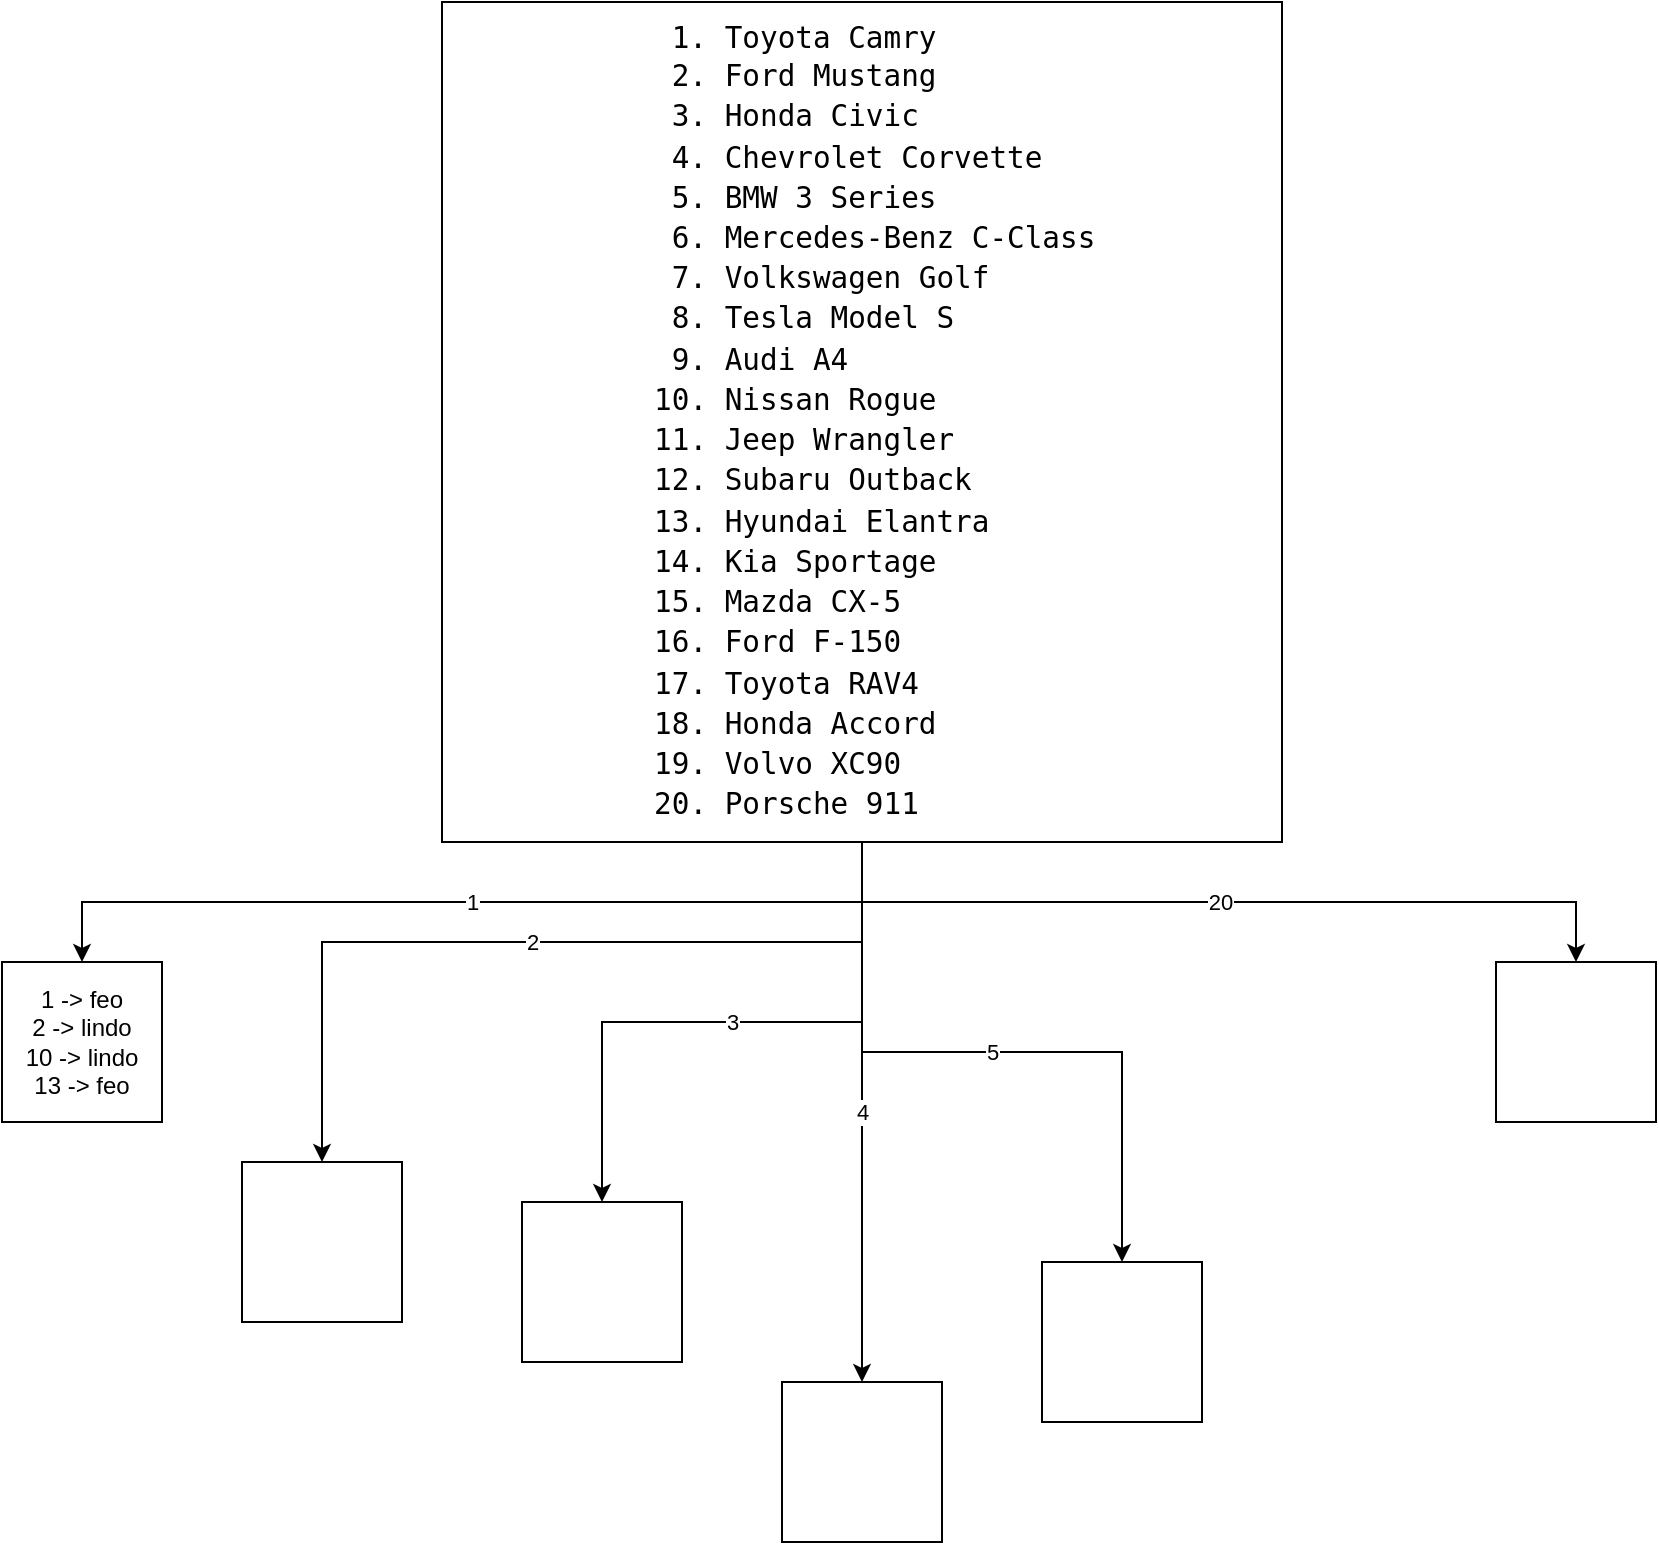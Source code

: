<mxfile version="21.6.1" type="google" pages="4">
  <diagram id="OhxBS4iWR5WVcps4PUAc" name="EJ2">
    <mxGraphModel grid="1" page="1" gridSize="10" guides="1" tooltips="1" connect="1" arrows="1" fold="1" pageScale="1" pageWidth="827" pageHeight="1169" math="0" shadow="0">
      <root>
        <mxCell id="0" />
        <mxCell id="1" parent="0" />
        <mxCell id="9YczjDrWe7ewCyXVETBQ-1" value="1" style="edgeStyle=orthogonalEdgeStyle;rounded=0;orthogonalLoop=1;jettySize=auto;html=1;exitX=0.5;exitY=1;exitDx=0;exitDy=0;" edge="1" parent="1" source="9YczjDrWe7ewCyXVETBQ-7" target="9YczjDrWe7ewCyXVETBQ-8">
          <mxGeometry relative="1" as="geometry" />
        </mxCell>
        <mxCell id="9YczjDrWe7ewCyXVETBQ-2" value="2" style="edgeStyle=orthogonalEdgeStyle;rounded=0;orthogonalLoop=1;jettySize=auto;html=1;exitX=0.5;exitY=1;exitDx=0;exitDy=0;" edge="1" parent="1" source="9YczjDrWe7ewCyXVETBQ-7" target="9YczjDrWe7ewCyXVETBQ-9">
          <mxGeometry relative="1" as="geometry">
            <Array as="points">
              <mxPoint x="430" y="530" />
              <mxPoint x="160" y="530" />
            </Array>
          </mxGeometry>
        </mxCell>
        <mxCell id="9YczjDrWe7ewCyXVETBQ-3" value="3" style="edgeStyle=orthogonalEdgeStyle;rounded=0;orthogonalLoop=1;jettySize=auto;html=1;" edge="1" parent="1" source="9YczjDrWe7ewCyXVETBQ-7" target="9YczjDrWe7ewCyXVETBQ-10">
          <mxGeometry relative="1" as="geometry" />
        </mxCell>
        <mxCell id="9YczjDrWe7ewCyXVETBQ-4" value="4" style="edgeStyle=orthogonalEdgeStyle;rounded=0;orthogonalLoop=1;jettySize=auto;html=1;" edge="1" parent="1" source="9YczjDrWe7ewCyXVETBQ-7" target="9YczjDrWe7ewCyXVETBQ-11">
          <mxGeometry relative="1" as="geometry" />
        </mxCell>
        <mxCell id="9YczjDrWe7ewCyXVETBQ-5" value="20" style="edgeStyle=orthogonalEdgeStyle;rounded=0;orthogonalLoop=1;jettySize=auto;html=1;" edge="1" parent="1" source="9YczjDrWe7ewCyXVETBQ-7" target="9YczjDrWe7ewCyXVETBQ-13">
          <mxGeometry relative="1" as="geometry">
            <Array as="points">
              <mxPoint x="430" y="510" />
              <mxPoint x="787" y="510" />
            </Array>
          </mxGeometry>
        </mxCell>
        <mxCell id="9YczjDrWe7ewCyXVETBQ-6" value="5" style="edgeStyle=orthogonalEdgeStyle;rounded=0;orthogonalLoop=1;jettySize=auto;html=1;" edge="1" parent="1" source="9YczjDrWe7ewCyXVETBQ-7" target="9YczjDrWe7ewCyXVETBQ-12">
          <mxGeometry relative="1" as="geometry" />
        </mxCell>
        <mxCell id="9YczjDrWe7ewCyXVETBQ-7" value="&lt;ol style=&quot;margin-top: 0px; margin-bottom: 0px; padding-inline-start: 48px;&quot;&gt;&lt;li style=&quot;text-align: left; list-style-type: decimal; font-size: 11pt; font-family: &amp;quot;Roboto Mono&amp;quot;, monospace; font-variant-ligatures: normal; font-variant-alternates: normal; font-variant-numeric: normal; font-variant-east-asian: normal; font-variant-position: normal; vertical-align: baseline;&quot; aria-level=&quot;1&quot; dir=&quot;ltr&quot;&gt;Toyota Camry&lt;p style=&quot;line-height: 1.38; text-align: justify; margin-top: 0pt; margin-bottom: 0pt;&quot; role=&quot;presentation&quot; dir=&quot;ltr&quot;&gt;&lt;/p&gt;&lt;/li&gt;&lt;li style=&quot;list-style-type: decimal; font-size: 11pt; font-family: &amp;quot;Roboto Mono&amp;quot;, monospace; font-variant-ligatures: normal; font-variant-alternates: normal; font-variant-numeric: normal; font-variant-east-asian: normal; font-variant-position: normal; vertical-align: baseline;&quot; aria-level=&quot;1&quot; dir=&quot;ltr&quot;&gt;&lt;p style=&quot;line-height: 1.38; text-align: justify; margin-top: 0pt; margin-bottom: 0pt;&quot; role=&quot;presentation&quot; dir=&quot;ltr&quot;&gt;&lt;span style=&quot;font-size: 11pt; font-variant-ligatures: normal; font-variant-alternates: normal; font-variant-numeric: normal; font-variant-east-asian: normal; font-variant-position: normal; vertical-align: baseline;&quot;&gt;Ford Mustang&lt;/span&gt;&lt;/p&gt;&lt;/li&gt;&lt;li style=&quot;list-style-type: decimal; font-size: 11pt; font-family: &amp;quot;Roboto Mono&amp;quot;, monospace; font-variant-ligatures: normal; font-variant-alternates: normal; font-variant-numeric: normal; font-variant-east-asian: normal; font-variant-position: normal; vertical-align: baseline;&quot; aria-level=&quot;1&quot; dir=&quot;ltr&quot;&gt;&lt;p style=&quot;line-height: 1.38; text-align: justify; margin-top: 0pt; margin-bottom: 0pt;&quot; role=&quot;presentation&quot; dir=&quot;ltr&quot;&gt;&lt;span style=&quot;font-size: 11pt; font-variant-ligatures: normal; font-variant-alternates: normal; font-variant-numeric: normal; font-variant-east-asian: normal; font-variant-position: normal; vertical-align: baseline;&quot;&gt;Honda Civic&lt;/span&gt;&lt;/p&gt;&lt;/li&gt;&lt;li style=&quot;list-style-type: decimal; font-size: 11pt; font-family: &amp;quot;Roboto Mono&amp;quot;, monospace; font-variant-ligatures: normal; font-variant-alternates: normal; font-variant-numeric: normal; font-variant-east-asian: normal; font-variant-position: normal; vertical-align: baseline;&quot; aria-level=&quot;1&quot; dir=&quot;ltr&quot;&gt;&lt;p style=&quot;line-height: 1.38; text-align: justify; margin-top: 0pt; margin-bottom: 0pt;&quot; role=&quot;presentation&quot; dir=&quot;ltr&quot;&gt;&lt;span style=&quot;font-size: 11pt; font-variant-ligatures: normal; font-variant-alternates: normal; font-variant-numeric: normal; font-variant-east-asian: normal; font-variant-position: normal; vertical-align: baseline;&quot;&gt;Chevrolet Corvette&lt;/span&gt;&lt;/p&gt;&lt;/li&gt;&lt;li style=&quot;list-style-type: decimal; font-size: 11pt; font-family: &amp;quot;Roboto Mono&amp;quot;, monospace; font-variant-ligatures: normal; font-variant-alternates: normal; font-variant-numeric: normal; font-variant-east-asian: normal; font-variant-position: normal; vertical-align: baseline;&quot; aria-level=&quot;1&quot; dir=&quot;ltr&quot;&gt;&lt;p style=&quot;line-height: 1.38; text-align: justify; margin-top: 0pt; margin-bottom: 0pt;&quot; role=&quot;presentation&quot; dir=&quot;ltr&quot;&gt;&lt;span style=&quot;font-size: 11pt; font-variant-ligatures: normal; font-variant-alternates: normal; font-variant-numeric: normal; font-variant-east-asian: normal; font-variant-position: normal; vertical-align: baseline;&quot;&gt;BMW 3 Series&lt;/span&gt;&lt;/p&gt;&lt;/li&gt;&lt;li style=&quot;list-style-type: decimal; font-size: 11pt; font-family: &amp;quot;Roboto Mono&amp;quot;, monospace; font-variant-ligatures: normal; font-variant-alternates: normal; font-variant-numeric: normal; font-variant-east-asian: normal; font-variant-position: normal; vertical-align: baseline;&quot; aria-level=&quot;1&quot; dir=&quot;ltr&quot;&gt;&lt;p style=&quot;line-height: 1.38; text-align: justify; margin-top: 0pt; margin-bottom: 0pt;&quot; role=&quot;presentation&quot; dir=&quot;ltr&quot;&gt;&lt;span style=&quot;font-size: 11pt; font-variant-ligatures: normal; font-variant-alternates: normal; font-variant-numeric: normal; font-variant-east-asian: normal; font-variant-position: normal; vertical-align: baseline;&quot;&gt;Mercedes-Benz C-Class&lt;/span&gt;&lt;/p&gt;&lt;/li&gt;&lt;li style=&quot;list-style-type: decimal; font-size: 11pt; font-family: &amp;quot;Roboto Mono&amp;quot;, monospace; font-variant-ligatures: normal; font-variant-alternates: normal; font-variant-numeric: normal; font-variant-east-asian: normal; font-variant-position: normal; vertical-align: baseline;&quot; aria-level=&quot;1&quot; dir=&quot;ltr&quot;&gt;&lt;p style=&quot;line-height: 1.38; text-align: justify; margin-top: 0pt; margin-bottom: 0pt;&quot; role=&quot;presentation&quot; dir=&quot;ltr&quot;&gt;&lt;span style=&quot;font-size: 11pt; font-variant-ligatures: normal; font-variant-alternates: normal; font-variant-numeric: normal; font-variant-east-asian: normal; font-variant-position: normal; vertical-align: baseline;&quot;&gt;Volkswagen Golf&lt;/span&gt;&lt;/p&gt;&lt;/li&gt;&lt;li style=&quot;list-style-type: decimal; font-size: 11pt; font-family: &amp;quot;Roboto Mono&amp;quot;, monospace; font-variant-ligatures: normal; font-variant-alternates: normal; font-variant-numeric: normal; font-variant-east-asian: normal; font-variant-position: normal; vertical-align: baseline;&quot; aria-level=&quot;1&quot; dir=&quot;ltr&quot;&gt;&lt;p style=&quot;line-height: 1.38; text-align: justify; margin-top: 0pt; margin-bottom: 0pt;&quot; role=&quot;presentation&quot; dir=&quot;ltr&quot;&gt;&lt;span style=&quot;font-size: 11pt; font-variant-ligatures: normal; font-variant-alternates: normal; font-variant-numeric: normal; font-variant-east-asian: normal; font-variant-position: normal; vertical-align: baseline;&quot;&gt;Tesla Model S&lt;/span&gt;&lt;/p&gt;&lt;/li&gt;&lt;li style=&quot;list-style-type: decimal; font-size: 11pt; font-family: &amp;quot;Roboto Mono&amp;quot;, monospace; font-variant-ligatures: normal; font-variant-alternates: normal; font-variant-numeric: normal; font-variant-east-asian: normal; font-variant-position: normal; vertical-align: baseline;&quot; aria-level=&quot;1&quot; dir=&quot;ltr&quot;&gt;&lt;p style=&quot;line-height: 1.38; text-align: justify; margin-top: 0pt; margin-bottom: 0pt;&quot; role=&quot;presentation&quot; dir=&quot;ltr&quot;&gt;&lt;span style=&quot;font-size: 11pt; font-variant-ligatures: normal; font-variant-alternates: normal; font-variant-numeric: normal; font-variant-east-asian: normal; font-variant-position: normal; vertical-align: baseline;&quot;&gt;Audi A4&lt;/span&gt;&lt;/p&gt;&lt;/li&gt;&lt;li style=&quot;list-style-type: decimal; font-size: 11pt; font-family: &amp;quot;Roboto Mono&amp;quot;, monospace; font-variant-ligatures: normal; font-variant-alternates: normal; font-variant-numeric: normal; font-variant-east-asian: normal; font-variant-position: normal; vertical-align: baseline;&quot; aria-level=&quot;1&quot; dir=&quot;ltr&quot;&gt;&lt;p style=&quot;line-height: 1.38; text-align: justify; margin-top: 0pt; margin-bottom: 0pt;&quot; role=&quot;presentation&quot; dir=&quot;ltr&quot;&gt;&lt;span style=&quot;font-size: 11pt; font-variant-ligatures: normal; font-variant-alternates: normal; font-variant-numeric: normal; font-variant-east-asian: normal; font-variant-position: normal; vertical-align: baseline;&quot;&gt;Nissan Rogue&lt;/span&gt;&lt;/p&gt;&lt;/li&gt;&lt;li style=&quot;list-style-type: decimal; font-size: 11pt; font-family: &amp;quot;Roboto Mono&amp;quot;, monospace; font-variant-ligatures: normal; font-variant-alternates: normal; font-variant-numeric: normal; font-variant-east-asian: normal; font-variant-position: normal; vertical-align: baseline;&quot; aria-level=&quot;1&quot; dir=&quot;ltr&quot;&gt;&lt;p style=&quot;line-height: 1.38; text-align: justify; margin-top: 0pt; margin-bottom: 0pt;&quot; role=&quot;presentation&quot; dir=&quot;ltr&quot;&gt;&lt;span style=&quot;font-size: 11pt; font-variant-ligatures: normal; font-variant-alternates: normal; font-variant-numeric: normal; font-variant-east-asian: normal; font-variant-position: normal; vertical-align: baseline;&quot;&gt;Jeep Wrangler&lt;/span&gt;&lt;/p&gt;&lt;/li&gt;&lt;li style=&quot;list-style-type: decimal; font-size: 11pt; font-family: &amp;quot;Roboto Mono&amp;quot;, monospace; font-variant-ligatures: normal; font-variant-alternates: normal; font-variant-numeric: normal; font-variant-east-asian: normal; font-variant-position: normal; vertical-align: baseline;&quot; aria-level=&quot;1&quot; dir=&quot;ltr&quot;&gt;&lt;p style=&quot;line-height: 1.38; text-align: justify; margin-top: 0pt; margin-bottom: 0pt;&quot; role=&quot;presentation&quot; dir=&quot;ltr&quot;&gt;&lt;span style=&quot;font-size: 11pt; font-variant-ligatures: normal; font-variant-alternates: normal; font-variant-numeric: normal; font-variant-east-asian: normal; font-variant-position: normal; vertical-align: baseline;&quot;&gt;Subaru Outback&lt;/span&gt;&lt;/p&gt;&lt;/li&gt;&lt;li style=&quot;list-style-type: decimal; font-size: 11pt; font-family: &amp;quot;Roboto Mono&amp;quot;, monospace; font-variant-ligatures: normal; font-variant-alternates: normal; font-variant-numeric: normal; font-variant-east-asian: normal; font-variant-position: normal; vertical-align: baseline;&quot; aria-level=&quot;1&quot; dir=&quot;ltr&quot;&gt;&lt;p style=&quot;line-height: 1.38; text-align: justify; margin-top: 0pt; margin-bottom: 0pt;&quot; role=&quot;presentation&quot; dir=&quot;ltr&quot;&gt;&lt;span style=&quot;font-size: 11pt; font-variant-ligatures: normal; font-variant-alternates: normal; font-variant-numeric: normal; font-variant-east-asian: normal; font-variant-position: normal; vertical-align: baseline;&quot;&gt;Hyundai Elantra&lt;/span&gt;&lt;/p&gt;&lt;/li&gt;&lt;li style=&quot;list-style-type: decimal; font-size: 11pt; font-family: &amp;quot;Roboto Mono&amp;quot;, monospace; font-variant-ligatures: normal; font-variant-alternates: normal; font-variant-numeric: normal; font-variant-east-asian: normal; font-variant-position: normal; vertical-align: baseline;&quot; aria-level=&quot;1&quot; dir=&quot;ltr&quot;&gt;&lt;p style=&quot;line-height: 1.38; text-align: justify; margin-top: 0pt; margin-bottom: 0pt;&quot; role=&quot;presentation&quot; dir=&quot;ltr&quot;&gt;&lt;span style=&quot;font-size: 11pt; font-variant-ligatures: normal; font-variant-alternates: normal; font-variant-numeric: normal; font-variant-east-asian: normal; font-variant-position: normal; vertical-align: baseline;&quot;&gt;Kia Sportage&lt;/span&gt;&lt;/p&gt;&lt;/li&gt;&lt;li style=&quot;list-style-type: decimal; font-size: 11pt; font-family: &amp;quot;Roboto Mono&amp;quot;, monospace; font-variant-ligatures: normal; font-variant-alternates: normal; font-variant-numeric: normal; font-variant-east-asian: normal; font-variant-position: normal; vertical-align: baseline;&quot; aria-level=&quot;1&quot; dir=&quot;ltr&quot;&gt;&lt;p style=&quot;line-height: 1.38; text-align: justify; margin-top: 0pt; margin-bottom: 0pt;&quot; role=&quot;presentation&quot; dir=&quot;ltr&quot;&gt;&lt;span style=&quot;font-size: 11pt; font-variant-ligatures: normal; font-variant-alternates: normal; font-variant-numeric: normal; font-variant-east-asian: normal; font-variant-position: normal; vertical-align: baseline;&quot;&gt;Mazda CX-5&lt;/span&gt;&lt;/p&gt;&lt;/li&gt;&lt;li style=&quot;list-style-type: decimal; font-size: 11pt; font-family: &amp;quot;Roboto Mono&amp;quot;, monospace; font-variant-ligatures: normal; font-variant-alternates: normal; font-variant-numeric: normal; font-variant-east-asian: normal; font-variant-position: normal; vertical-align: baseline;&quot; aria-level=&quot;1&quot; dir=&quot;ltr&quot;&gt;&lt;p style=&quot;line-height: 1.38; text-align: justify; margin-top: 0pt; margin-bottom: 0pt;&quot; role=&quot;presentation&quot; dir=&quot;ltr&quot;&gt;&lt;span style=&quot;font-size: 11pt; font-variant-ligatures: normal; font-variant-alternates: normal; font-variant-numeric: normal; font-variant-east-asian: normal; font-variant-position: normal; vertical-align: baseline;&quot;&gt;Ford F-150&lt;/span&gt;&lt;/p&gt;&lt;/li&gt;&lt;li style=&quot;list-style-type: decimal; font-size: 11pt; font-family: &amp;quot;Roboto Mono&amp;quot;, monospace; font-variant-ligatures: normal; font-variant-alternates: normal; font-variant-numeric: normal; font-variant-east-asian: normal; font-variant-position: normal; vertical-align: baseline;&quot; aria-level=&quot;1&quot; dir=&quot;ltr&quot;&gt;&lt;p style=&quot;line-height: 1.38; text-align: justify; margin-top: 0pt; margin-bottom: 0pt;&quot; role=&quot;presentation&quot; dir=&quot;ltr&quot;&gt;&lt;span style=&quot;font-size: 11pt; font-variant-ligatures: normal; font-variant-alternates: normal; font-variant-numeric: normal; font-variant-east-asian: normal; font-variant-position: normal; vertical-align: baseline;&quot;&gt;Toyota RAV4&lt;/span&gt;&lt;/p&gt;&lt;/li&gt;&lt;li style=&quot;list-style-type: decimal; font-size: 11pt; font-family: &amp;quot;Roboto Mono&amp;quot;, monospace; font-variant-ligatures: normal; font-variant-alternates: normal; font-variant-numeric: normal; font-variant-east-asian: normal; font-variant-position: normal; vertical-align: baseline;&quot; aria-level=&quot;1&quot; dir=&quot;ltr&quot;&gt;&lt;p style=&quot;line-height: 1.38; text-align: justify; margin-top: 0pt; margin-bottom: 0pt;&quot; role=&quot;presentation&quot; dir=&quot;ltr&quot;&gt;&lt;span style=&quot;font-size: 11pt; font-variant-ligatures: normal; font-variant-alternates: normal; font-variant-numeric: normal; font-variant-east-asian: normal; font-variant-position: normal; vertical-align: baseline;&quot;&gt;Honda Accord&lt;/span&gt;&lt;/p&gt;&lt;/li&gt;&lt;li style=&quot;list-style-type: decimal; font-size: 11pt; font-family: &amp;quot;Roboto Mono&amp;quot;, monospace; font-variant-ligatures: normal; font-variant-alternates: normal; font-variant-numeric: normal; font-variant-east-asian: normal; font-variant-position: normal; vertical-align: baseline;&quot; aria-level=&quot;1&quot; dir=&quot;ltr&quot;&gt;&lt;p style=&quot;line-height: 1.38; text-align: justify; margin-top: 0pt; margin-bottom: 0pt;&quot; role=&quot;presentation&quot; dir=&quot;ltr&quot;&gt;&lt;span style=&quot;font-size: 11pt; font-variant-ligatures: normal; font-variant-alternates: normal; font-variant-numeric: normal; font-variant-east-asian: normal; font-variant-position: normal; vertical-align: baseline;&quot;&gt;Volvo XC90&lt;/span&gt;&lt;/p&gt;&lt;/li&gt;&lt;li style=&quot;list-style-type: decimal; font-size: 11pt; font-family: &amp;quot;Roboto Mono&amp;quot;, monospace; font-variant-ligatures: normal; font-variant-alternates: normal; font-variant-numeric: normal; font-variant-east-asian: normal; font-variant-position: normal; vertical-align: baseline;&quot; aria-level=&quot;1&quot; dir=&quot;ltr&quot;&gt;&lt;p style=&quot;line-height: 1.38; text-align: justify; margin-top: 0pt; margin-bottom: 0pt;&quot; role=&quot;presentation&quot; dir=&quot;ltr&quot;&gt;&lt;span style=&quot;font-size: 11pt; font-variant-ligatures: normal; font-variant-alternates: normal; font-variant-numeric: normal; font-variant-east-asian: normal; font-variant-position: normal; vertical-align: baseline;&quot;&gt;Porsche 911&lt;/span&gt;&lt;/p&gt;&lt;/li&gt;&lt;/ol&gt;&lt;span style=&quot;text-align: start;&quot; id=&quot;docs-internal-guid-6298b9c1-7fff-0c1b-d54a-527b016a27ba&quot;&gt;&lt;/span&gt;" style="whiteSpace=wrap;html=1;aspect=fixed;" vertex="1" parent="1">
          <mxGeometry x="220" y="60" width="420" height="420" as="geometry" />
        </mxCell>
        <mxCell id="9YczjDrWe7ewCyXVETBQ-8" value="1 -&amp;gt; feo&lt;br&gt;2 -&amp;gt; lindo&lt;br&gt;10 -&amp;gt; lindo&lt;br&gt;13 -&amp;gt; feo" style="whiteSpace=wrap;html=1;aspect=fixed;" vertex="1" parent="1">
          <mxGeometry y="540" width="80" height="80" as="geometry" />
        </mxCell>
        <mxCell id="9YczjDrWe7ewCyXVETBQ-9" value="" style="whiteSpace=wrap;html=1;aspect=fixed;" vertex="1" parent="1">
          <mxGeometry x="120" y="640" width="80" height="80" as="geometry" />
        </mxCell>
        <mxCell id="9YczjDrWe7ewCyXVETBQ-10" value="" style="whiteSpace=wrap;html=1;aspect=fixed;" vertex="1" parent="1">
          <mxGeometry x="260" y="660" width="80" height="80" as="geometry" />
        </mxCell>
        <mxCell id="9YczjDrWe7ewCyXVETBQ-11" value="" style="whiteSpace=wrap;html=1;aspect=fixed;" vertex="1" parent="1">
          <mxGeometry x="390" y="750" width="80" height="80" as="geometry" />
        </mxCell>
        <mxCell id="9YczjDrWe7ewCyXVETBQ-12" value="" style="whiteSpace=wrap;html=1;aspect=fixed;" vertex="1" parent="1">
          <mxGeometry x="520" y="690" width="80" height="80" as="geometry" />
        </mxCell>
        <mxCell id="9YczjDrWe7ewCyXVETBQ-13" value="" style="whiteSpace=wrap;html=1;aspect=fixed;" vertex="1" parent="1">
          <mxGeometry x="747" y="540" width="80" height="80" as="geometry" />
        </mxCell>
      </root>
    </mxGraphModel>
  </diagram>
  <diagram id="g6ljjwkV2yYjX7yu6JbW" name="EJ2-borrador">
    <mxGraphModel grid="1" page="1" gridSize="10" guides="1" tooltips="1" connect="1" arrows="1" fold="1" pageScale="1" pageWidth="827" pageHeight="1169" math="0" shadow="0">
      <root>
        <mxCell id="0" />
        <mxCell id="1" parent="0" />
        <mxCell id="abfWdCb7Ru-aJpaVyWjH-1" value="1" style="edgeStyle=orthogonalEdgeStyle;rounded=0;orthogonalLoop=1;jettySize=auto;html=1;" edge="1" parent="1" source="abfWdCb7Ru-aJpaVyWjH-3" target="abfWdCb7Ru-aJpaVyWjH-4">
          <mxGeometry relative="1" as="geometry" />
        </mxCell>
        <mxCell id="abfWdCb7Ru-aJpaVyWjH-2" value="2" style="edgeStyle=orthogonalEdgeStyle;rounded=0;orthogonalLoop=1;jettySize=auto;html=1;" edge="1" parent="1" source="abfWdCb7Ru-aJpaVyWjH-3" target="abfWdCb7Ru-aJpaVyWjH-5">
          <mxGeometry relative="1" as="geometry" />
        </mxCell>
        <mxCell id="abfWdCb7Ru-aJpaVyWjH-3" value="1. lindo&lt;br&gt;2. feo" style="whiteSpace=wrap;html=1;aspect=fixed;" vertex="1" parent="1">
          <mxGeometry x="360" y="60" width="80" height="80" as="geometry" />
        </mxCell>
        <mxCell id="abfWdCb7Ru-aJpaVyWjH-4" value="1 -&amp;gt; toyota camry&lt;br&gt;2 -&amp;gt; honda accord&lt;br&gt;2 -&amp;gt;&amp;nbsp;Subaru Outback&lt;br&gt;...&lt;br&gt;...&lt;br&gt;&lt;div style=&quot;text-align: start;&quot;&gt;10000 -&amp;gt;&amp;nbsp;Tesla Model S&lt;/div&gt;" style="whiteSpace=wrap;html=1;" vertex="1" parent="1">
          <mxGeometry x="110" y="200" width="140" height="700" as="geometry" />
        </mxCell>
        <mxCell id="abfWdCb7Ru-aJpaVyWjH-5" value="1 -&amp;gt; Porsche 911&lt;br&gt;2 -&amp;gt; Porsche 911&lt;br&gt;2 -&amp;gt;&amp;nbsp;Tesla Model S&lt;br&gt;3 -&amp;gt;&amp;nbsp;Tesla Model S" style="whiteSpace=wrap;html=1;" vertex="1" parent="1">
          <mxGeometry x="560" y="200" width="140" height="710" as="geometry" />
        </mxCell>
      </root>
    </mxGraphModel>
  </diagram>
  <diagram name="EJ3" id="Txq51ckRdBIcrP5kBOFp">
    <mxGraphModel grid="1" page="1" gridSize="10" guides="1" tooltips="1" connect="1" arrows="1" fold="1" pageScale="1" pageWidth="827" pageHeight="1169" math="0" shadow="0">
      <root>
        <mxCell id="0" />
        <mxCell id="1" parent="0" />
        <mxCell id="d032DoqeKOKrn0qu93g8-3" value="Y" style="edgeStyle=orthogonalEdgeStyle;rounded=0;orthogonalLoop=1;jettySize=auto;html=1;exitX=0.5;exitY=0;exitDx=0;exitDy=0;entryX=0.5;entryY=0;entryDx=0;entryDy=0;" edge="1" parent="1" source="d032DoqeKOKrn0qu93g8-1" target="d032DoqeKOKrn0qu93g8-2">
          <mxGeometry relative="1" as="geometry" />
        </mxCell>
        <mxCell id="d032DoqeKOKrn0qu93g8-6" value="Z" style="edgeStyle=orthogonalEdgeStyle;rounded=0;orthogonalLoop=1;jettySize=auto;html=1;" edge="1" parent="1" source="d032DoqeKOKrn0qu93g8-1" target="d032DoqeKOKrn0qu93g8-2">
          <mxGeometry relative="1" as="geometry" />
        </mxCell>
        <mxCell id="d032DoqeKOKrn0qu93g8-1" value="&lt;font style=&quot;font-size: 24px;&quot;&gt;T1&lt;/font&gt;" style="ellipse;whiteSpace=wrap;html=1;aspect=fixed;" vertex="1" parent="1">
          <mxGeometry x="140" y="290" width="80" height="80" as="geometry" />
        </mxCell>
        <mxCell id="d032DoqeKOKrn0qu93g8-5" value="X" style="edgeStyle=orthogonalEdgeStyle;rounded=0;orthogonalLoop=1;jettySize=auto;html=1;entryX=0.5;entryY=1;entryDx=0;entryDy=0;exitX=0.5;exitY=1;exitDx=0;exitDy=0;" edge="1" parent="1" source="d032DoqeKOKrn0qu93g8-2" target="d032DoqeKOKrn0qu93g8-1">
          <mxGeometry relative="1" as="geometry" />
        </mxCell>
        <mxCell id="d032DoqeKOKrn0qu93g8-2" value="&lt;font style=&quot;font-size: 24px;&quot;&gt;T2&lt;/font&gt;" style="ellipse;whiteSpace=wrap;html=1;aspect=fixed;" vertex="1" parent="1">
          <mxGeometry x="550" y="290" width="80" height="80" as="geometry" />
        </mxCell>
      </root>
    </mxGraphModel>
  </diagram>
  <diagram id="oR4h2ja1kqj90OqD7ohg" name="EJ5">
    <mxGraphModel grid="1" page="1" gridSize="10" guides="1" tooltips="1" connect="1" arrows="1" fold="1" pageScale="1" pageWidth="827" pageHeight="1169" math="0" shadow="0">
      <root>
        <mxCell id="0" />
        <mxCell id="1" parent="0" />
        <mxCell id="3Sr4pVk2vgEih4nOGjcD-8" value="X" style="edgeStyle=orthogonalEdgeStyle;rounded=0;orthogonalLoop=1;jettySize=auto;html=1;entryX=0;entryY=0.5;entryDx=0;entryDy=0;startArrow=none;startFill=0;endArrow=classic;endFill=1;" edge="1" parent="1" source="3Sr4pVk2vgEih4nOGjcD-3" target="3Sr4pVk2vgEih4nOGjcD-7">
          <mxGeometry relative="1" as="geometry">
            <Array as="points">
              <mxPoint x="180" y="510" />
            </Array>
          </mxGeometry>
        </mxCell>
        <mxCell id="3Sr4pVk2vgEih4nOGjcD-11" value="Y" style="edgeStyle=orthogonalEdgeStyle;rounded=0;orthogonalLoop=1;jettySize=auto;html=1;startArrow=none;startFill=0;endArrow=classic;endFill=1;" edge="1" parent="1" source="3Sr4pVk2vgEih4nOGjcD-3" target="3Sr4pVk2vgEih4nOGjcD-7">
          <mxGeometry relative="1" as="geometry" />
        </mxCell>
        <mxCell id="3Sr4pVk2vgEih4nOGjcD-3" value="&lt;font style=&quot;font-size: 24px;&quot;&gt;T1&lt;/font&gt;" style="ellipse;whiteSpace=wrap;html=1;aspect=fixed;" vertex="1" parent="1">
          <mxGeometry x="140" y="290" width="80" height="80" as="geometry" />
        </mxCell>
        <mxCell id="3Sr4pVk2vgEih4nOGjcD-6" value="Y" style="edgeStyle=orthogonalEdgeStyle;rounded=0;orthogonalLoop=1;jettySize=auto;html=1;exitX=0.5;exitY=0;exitDx=0;exitDy=0;entryX=0.5;entryY=0;entryDx=0;entryDy=0;startArrow=classic;startFill=1;endArrow=none;endFill=0;" edge="1" parent="1" source="3Sr4pVk2vgEih4nOGjcD-5" target="3Sr4pVk2vgEih4nOGjcD-3">
          <mxGeometry relative="1" as="geometry" />
        </mxCell>
        <mxCell id="3Sr4pVk2vgEih4nOGjcD-9" value="X" style="edgeStyle=orthogonalEdgeStyle;rounded=0;orthogonalLoop=1;jettySize=auto;html=1;entryX=1;entryY=0.5;entryDx=0;entryDy=0;" edge="1" parent="1" source="3Sr4pVk2vgEih4nOGjcD-5" target="3Sr4pVk2vgEih4nOGjcD-7">
          <mxGeometry relative="1" as="geometry">
            <Array as="points">
              <mxPoint x="590" y="510" />
            </Array>
          </mxGeometry>
        </mxCell>
        <mxCell id="3Sr4pVk2vgEih4nOGjcD-5" value="&lt;font style=&quot;font-size: 24px;&quot;&gt;T2&lt;/font&gt;" style="ellipse;whiteSpace=wrap;html=1;aspect=fixed;" vertex="1" parent="1">
          <mxGeometry x="550" y="290" width="80" height="80" as="geometry" />
        </mxCell>
        <mxCell id="3Sr4pVk2vgEih4nOGjcD-7" value="&lt;font style=&quot;font-size: 24px;&quot;&gt;T3&lt;/font&gt;" style="ellipse;whiteSpace=wrap;html=1;aspect=fixed;" vertex="1" parent="1">
          <mxGeometry x="350" y="470" width="80" height="80" as="geometry" />
        </mxCell>
      </root>
    </mxGraphModel>
  </diagram>
</mxfile>
